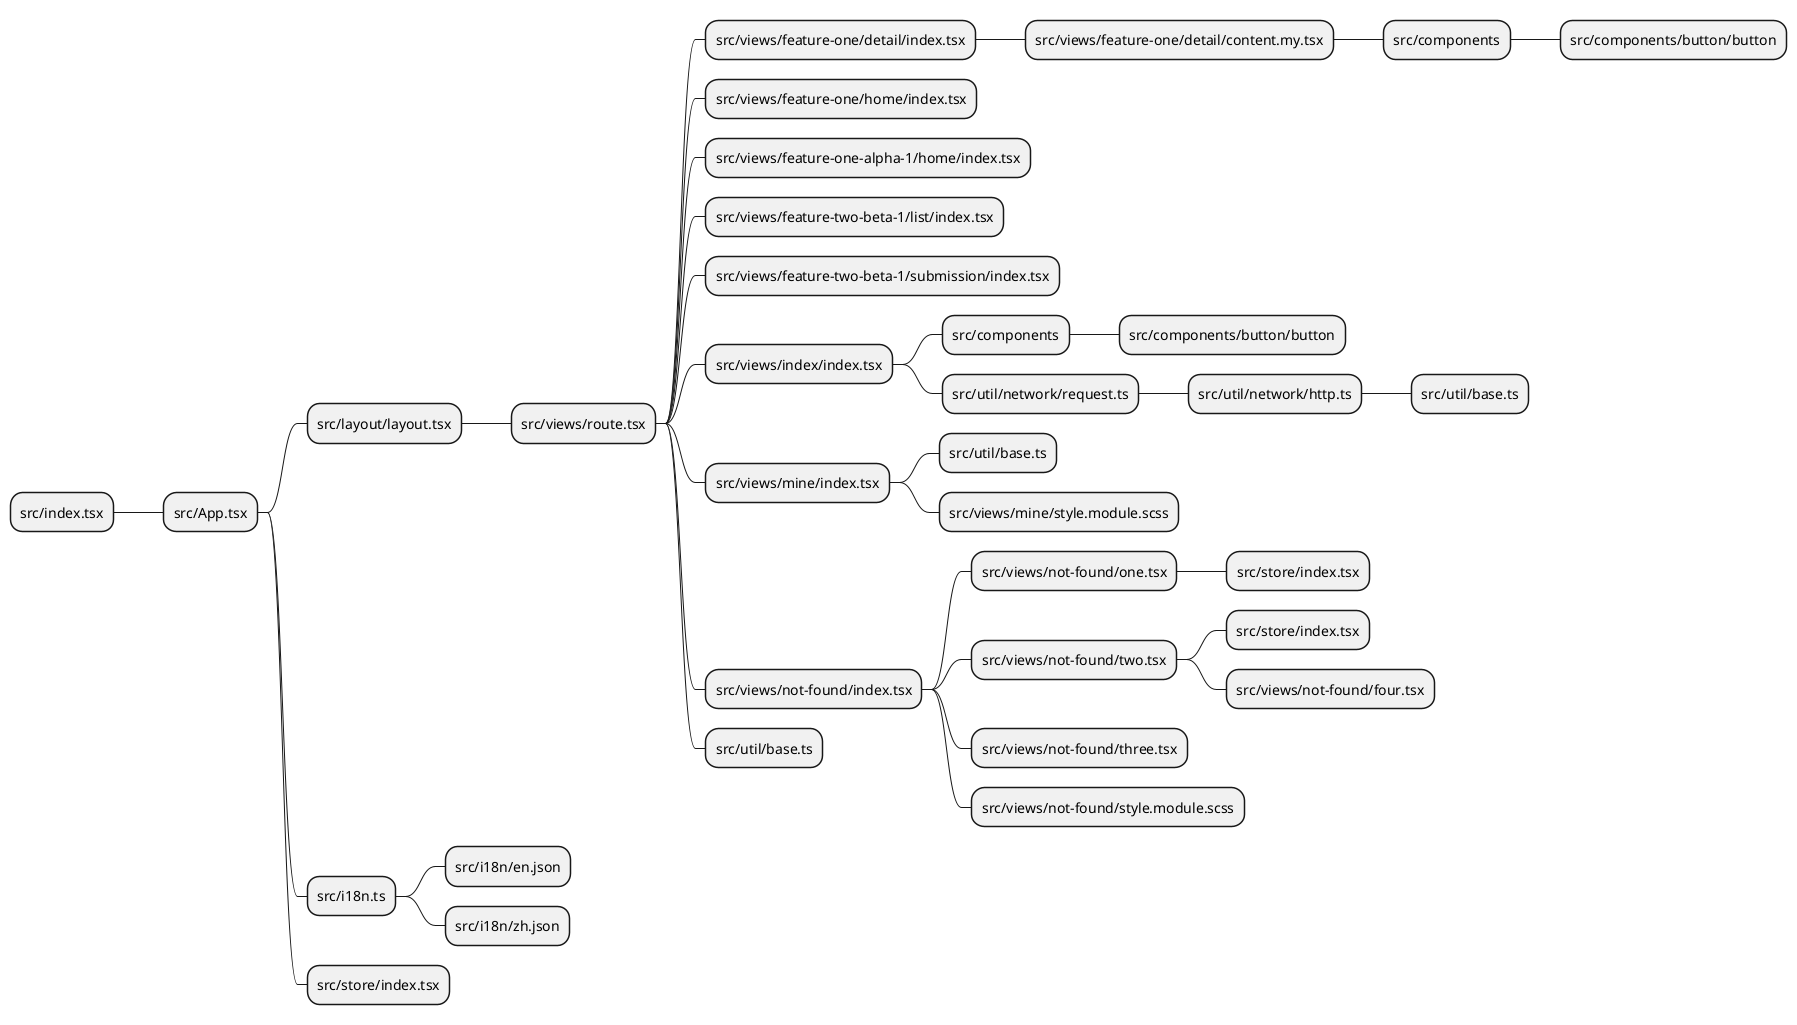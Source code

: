 @startmindmap Module Graph
* src/index.tsx
** src/App.tsx
*** src/layout/layout.tsx
**** src/views/route.tsx
***** src/views/feature-one/detail/index.tsx
****** src/views/feature-one/detail/content.my.tsx
******* src/components
******** src/components/button/button
***** src/views/feature-one/home/index.tsx
***** src/views/feature-one-alpha-1/home/index.tsx
***** src/views/feature-two-beta-1/list/index.tsx
***** src/views/feature-two-beta-1/submission/index.tsx
***** src/views/index/index.tsx
****** src/components
******* src/components/button/button
****** src/util/network/request.ts
******* src/util/network/http.ts
******** src/util/base.ts
***** src/views/mine/index.tsx
****** src/util/base.ts
****** src/views/mine/style.module.scss
***** src/views/not-found/index.tsx
****** src/views/not-found/one.tsx
******* src/store/index.tsx
****** src/views/not-found/two.tsx
******* src/store/index.tsx
******* src/views/not-found/four.tsx
****** src/views/not-found/three.tsx
****** src/views/not-found/style.module.scss
***** src/util/base.ts
*** src/i18n.ts
**** src/i18n/en.json
**** src/i18n/zh.json
*** src/store/index.tsx
@endmindmap